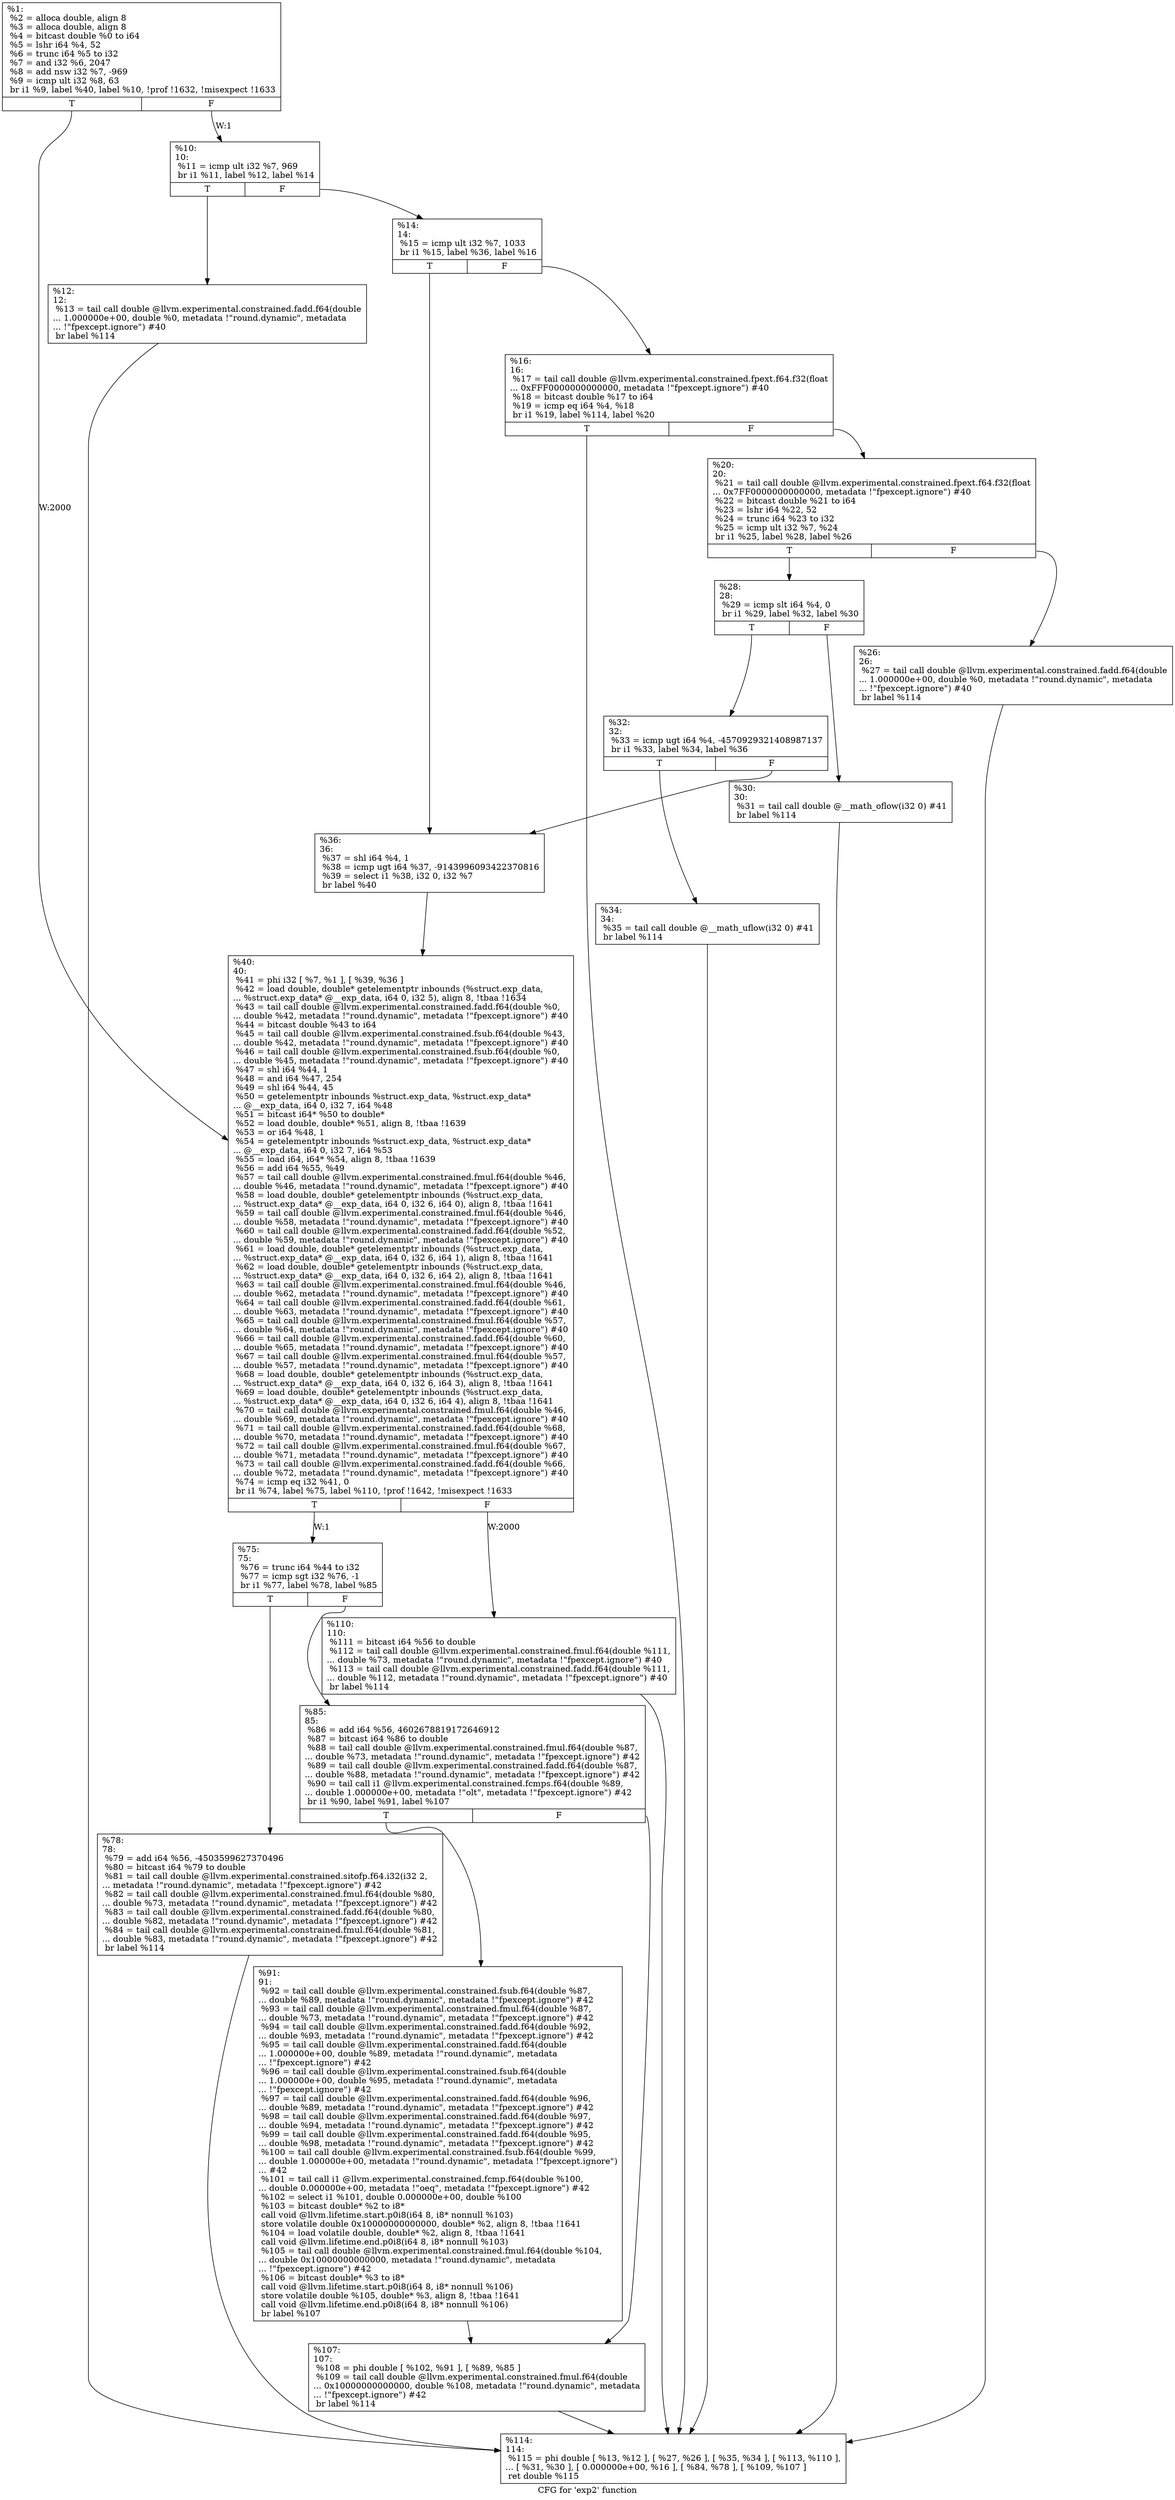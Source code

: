 digraph "CFG for 'exp2' function" {
	label="CFG for 'exp2' function";

	Node0x1550cc0 [shape=record,label="{%1:\l  %2 = alloca double, align 8\l  %3 = alloca double, align 8\l  %4 = bitcast double %0 to i64\l  %5 = lshr i64 %4, 52\l  %6 = trunc i64 %5 to i32\l  %7 = and i32 %6, 2047\l  %8 = add nsw i32 %7, -969\l  %9 = icmp ult i32 %8, 63\l  br i1 %9, label %40, label %10, !prof !1632, !misexpect !1633\l|{<s0>T|<s1>F}}"];
	Node0x1550cc0:s0 -> Node0x1551160[label="W:2000"];
	Node0x1550cc0:s1 -> Node0x1550df0[label="W:1"];
	Node0x1550df0 [shape=record,label="{%10:\l10:                                               \l  %11 = icmp ult i32 %7, 969\l  br i1 %11, label %12, label %14\l|{<s0>T|<s1>F}}"];
	Node0x1550df0:s0 -> Node0x1550e40;
	Node0x1550df0:s1 -> Node0x1550e90;
	Node0x1550e40 [shape=record,label="{%12:\l12:                                               \l  %13 = tail call double @llvm.experimental.constrained.fadd.f64(double\l... 1.000000e+00, double %0, metadata !\"round.dynamic\", metadata\l... !\"fpexcept.ignore\") #40\l  br label %114\l}"];
	Node0x1550e40 -> Node0x1551390;
	Node0x1550e90 [shape=record,label="{%14:\l14:                                               \l  %15 = icmp ult i32 %7, 1033\l  br i1 %15, label %36, label %16\l|{<s0>T|<s1>F}}"];
	Node0x1550e90:s0 -> Node0x1551110;
	Node0x1550e90:s1 -> Node0x1550ee0;
	Node0x1550ee0 [shape=record,label="{%16:\l16:                                               \l  %17 = tail call double @llvm.experimental.constrained.fpext.f64.f32(float\l... 0xFFF0000000000000, metadata !\"fpexcept.ignore\") #40\l  %18 = bitcast double %17 to i64\l  %19 = icmp eq i64 %4, %18\l  br i1 %19, label %114, label %20\l|{<s0>T|<s1>F}}"];
	Node0x1550ee0:s0 -> Node0x1551390;
	Node0x1550ee0:s1 -> Node0x1550f30;
	Node0x1550f30 [shape=record,label="{%20:\l20:                                               \l  %21 = tail call double @llvm.experimental.constrained.fpext.f64.f32(float\l... 0x7FF0000000000000, metadata !\"fpexcept.ignore\") #40\l  %22 = bitcast double %21 to i64\l  %23 = lshr i64 %22, 52\l  %24 = trunc i64 %23 to i32\l  %25 = icmp ult i32 %7, %24\l  br i1 %25, label %28, label %26\l|{<s0>T|<s1>F}}"];
	Node0x1550f30:s0 -> Node0x1550fd0;
	Node0x1550f30:s1 -> Node0x1550f80;
	Node0x1550f80 [shape=record,label="{%26:\l26:                                               \l  %27 = tail call double @llvm.experimental.constrained.fadd.f64(double\l... 1.000000e+00, double %0, metadata !\"round.dynamic\", metadata\l... !\"fpexcept.ignore\") #40\l  br label %114\l}"];
	Node0x1550f80 -> Node0x1551390;
	Node0x1550fd0 [shape=record,label="{%28:\l28:                                               \l  %29 = icmp slt i64 %4, 0\l  br i1 %29, label %32, label %30\l|{<s0>T|<s1>F}}"];
	Node0x1550fd0:s0 -> Node0x1551070;
	Node0x1550fd0:s1 -> Node0x1551020;
	Node0x1551020 [shape=record,label="{%30:\l30:                                               \l  %31 = tail call double @__math_oflow(i32 0) #41\l  br label %114\l}"];
	Node0x1551020 -> Node0x1551390;
	Node0x1551070 [shape=record,label="{%32:\l32:                                               \l  %33 = icmp ugt i64 %4, -4570929321408987137\l  br i1 %33, label %34, label %36\l|{<s0>T|<s1>F}}"];
	Node0x1551070:s0 -> Node0x15510c0;
	Node0x1551070:s1 -> Node0x1551110;
	Node0x15510c0 [shape=record,label="{%34:\l34:                                               \l  %35 = tail call double @__math_uflow(i32 0) #41\l  br label %114\l}"];
	Node0x15510c0 -> Node0x1551390;
	Node0x1551110 [shape=record,label="{%36:\l36:                                               \l  %37 = shl i64 %4, 1\l  %38 = icmp ugt i64 %37, -9143996093422370816\l  %39 = select i1 %38, i32 0, i32 %7\l  br label %40\l}"];
	Node0x1551110 -> Node0x1551160;
	Node0x1551160 [shape=record,label="{%40:\l40:                                               \l  %41 = phi i32 [ %7, %1 ], [ %39, %36 ]\l  %42 = load double, double* getelementptr inbounds (%struct.exp_data,\l... %struct.exp_data* @__exp_data, i64 0, i32 5), align 8, !tbaa !1634\l  %43 = tail call double @llvm.experimental.constrained.fadd.f64(double %0,\l... double %42, metadata !\"round.dynamic\", metadata !\"fpexcept.ignore\") #40\l  %44 = bitcast double %43 to i64\l  %45 = tail call double @llvm.experimental.constrained.fsub.f64(double %43,\l... double %42, metadata !\"round.dynamic\", metadata !\"fpexcept.ignore\") #40\l  %46 = tail call double @llvm.experimental.constrained.fsub.f64(double %0,\l... double %45, metadata !\"round.dynamic\", metadata !\"fpexcept.ignore\") #40\l  %47 = shl i64 %44, 1\l  %48 = and i64 %47, 254\l  %49 = shl i64 %44, 45\l  %50 = getelementptr inbounds %struct.exp_data, %struct.exp_data*\l... @__exp_data, i64 0, i32 7, i64 %48\l  %51 = bitcast i64* %50 to double*\l  %52 = load double, double* %51, align 8, !tbaa !1639\l  %53 = or i64 %48, 1\l  %54 = getelementptr inbounds %struct.exp_data, %struct.exp_data*\l... @__exp_data, i64 0, i32 7, i64 %53\l  %55 = load i64, i64* %54, align 8, !tbaa !1639\l  %56 = add i64 %55, %49\l  %57 = tail call double @llvm.experimental.constrained.fmul.f64(double %46,\l... double %46, metadata !\"round.dynamic\", metadata !\"fpexcept.ignore\") #40\l  %58 = load double, double* getelementptr inbounds (%struct.exp_data,\l... %struct.exp_data* @__exp_data, i64 0, i32 6, i64 0), align 8, !tbaa !1641\l  %59 = tail call double @llvm.experimental.constrained.fmul.f64(double %46,\l... double %58, metadata !\"round.dynamic\", metadata !\"fpexcept.ignore\") #40\l  %60 = tail call double @llvm.experimental.constrained.fadd.f64(double %52,\l... double %59, metadata !\"round.dynamic\", metadata !\"fpexcept.ignore\") #40\l  %61 = load double, double* getelementptr inbounds (%struct.exp_data,\l... %struct.exp_data* @__exp_data, i64 0, i32 6, i64 1), align 8, !tbaa !1641\l  %62 = load double, double* getelementptr inbounds (%struct.exp_data,\l... %struct.exp_data* @__exp_data, i64 0, i32 6, i64 2), align 8, !tbaa !1641\l  %63 = tail call double @llvm.experimental.constrained.fmul.f64(double %46,\l... double %62, metadata !\"round.dynamic\", metadata !\"fpexcept.ignore\") #40\l  %64 = tail call double @llvm.experimental.constrained.fadd.f64(double %61,\l... double %63, metadata !\"round.dynamic\", metadata !\"fpexcept.ignore\") #40\l  %65 = tail call double @llvm.experimental.constrained.fmul.f64(double %57,\l... double %64, metadata !\"round.dynamic\", metadata !\"fpexcept.ignore\") #40\l  %66 = tail call double @llvm.experimental.constrained.fadd.f64(double %60,\l... double %65, metadata !\"round.dynamic\", metadata !\"fpexcept.ignore\") #40\l  %67 = tail call double @llvm.experimental.constrained.fmul.f64(double %57,\l... double %57, metadata !\"round.dynamic\", metadata !\"fpexcept.ignore\") #40\l  %68 = load double, double* getelementptr inbounds (%struct.exp_data,\l... %struct.exp_data* @__exp_data, i64 0, i32 6, i64 3), align 8, !tbaa !1641\l  %69 = load double, double* getelementptr inbounds (%struct.exp_data,\l... %struct.exp_data* @__exp_data, i64 0, i32 6, i64 4), align 8, !tbaa !1641\l  %70 = tail call double @llvm.experimental.constrained.fmul.f64(double %46,\l... double %69, metadata !\"round.dynamic\", metadata !\"fpexcept.ignore\") #40\l  %71 = tail call double @llvm.experimental.constrained.fadd.f64(double %68,\l... double %70, metadata !\"round.dynamic\", metadata !\"fpexcept.ignore\") #40\l  %72 = tail call double @llvm.experimental.constrained.fmul.f64(double %67,\l... double %71, metadata !\"round.dynamic\", metadata !\"fpexcept.ignore\") #40\l  %73 = tail call double @llvm.experimental.constrained.fadd.f64(double %66,\l... double %72, metadata !\"round.dynamic\", metadata !\"fpexcept.ignore\") #40\l  %74 = icmp eq i32 %41, 0\l  br i1 %74, label %75, label %110, !prof !1642, !misexpect !1633\l|{<s0>T|<s1>F}}"];
	Node0x1551160:s0 -> Node0x15511b0[label="W:1"];
	Node0x1551160:s1 -> Node0x1551340[label="W:2000"];
	Node0x15511b0 [shape=record,label="{%75:\l75:                                               \l  %76 = trunc i64 %44 to i32\l  %77 = icmp sgt i32 %76, -1\l  br i1 %77, label %78, label %85\l|{<s0>T|<s1>F}}"];
	Node0x15511b0:s0 -> Node0x1551200;
	Node0x15511b0:s1 -> Node0x1551250;
	Node0x1551200 [shape=record,label="{%78:\l78:                                               \l  %79 = add i64 %56, -4503599627370496\l  %80 = bitcast i64 %79 to double\l  %81 = tail call double @llvm.experimental.constrained.sitofp.f64.i32(i32 2,\l... metadata !\"round.dynamic\", metadata !\"fpexcept.ignore\") #42\l  %82 = tail call double @llvm.experimental.constrained.fmul.f64(double %80,\l... double %73, metadata !\"round.dynamic\", metadata !\"fpexcept.ignore\") #42\l  %83 = tail call double @llvm.experimental.constrained.fadd.f64(double %80,\l... double %82, metadata !\"round.dynamic\", metadata !\"fpexcept.ignore\") #42\l  %84 = tail call double @llvm.experimental.constrained.fmul.f64(double %81,\l... double %83, metadata !\"round.dynamic\", metadata !\"fpexcept.ignore\") #42\l  br label %114\l}"];
	Node0x1551200 -> Node0x1551390;
	Node0x1551250 [shape=record,label="{%85:\l85:                                               \l  %86 = add i64 %56, 4602678819172646912\l  %87 = bitcast i64 %86 to double\l  %88 = tail call double @llvm.experimental.constrained.fmul.f64(double %87,\l... double %73, metadata !\"round.dynamic\", metadata !\"fpexcept.ignore\") #42\l  %89 = tail call double @llvm.experimental.constrained.fadd.f64(double %87,\l... double %88, metadata !\"round.dynamic\", metadata !\"fpexcept.ignore\") #42\l  %90 = tail call i1 @llvm.experimental.constrained.fcmps.f64(double %89,\l... double 1.000000e+00, metadata !\"olt\", metadata !\"fpexcept.ignore\") #42\l  br i1 %90, label %91, label %107\l|{<s0>T|<s1>F}}"];
	Node0x1551250:s0 -> Node0x15512a0;
	Node0x1551250:s1 -> Node0x15512f0;
	Node0x15512a0 [shape=record,label="{%91:\l91:                                               \l  %92 = tail call double @llvm.experimental.constrained.fsub.f64(double %87,\l... double %89, metadata !\"round.dynamic\", metadata !\"fpexcept.ignore\") #42\l  %93 = tail call double @llvm.experimental.constrained.fmul.f64(double %87,\l... double %73, metadata !\"round.dynamic\", metadata !\"fpexcept.ignore\") #42\l  %94 = tail call double @llvm.experimental.constrained.fadd.f64(double %92,\l... double %93, metadata !\"round.dynamic\", metadata !\"fpexcept.ignore\") #42\l  %95 = tail call double @llvm.experimental.constrained.fadd.f64(double\l... 1.000000e+00, double %89, metadata !\"round.dynamic\", metadata\l... !\"fpexcept.ignore\") #42\l  %96 = tail call double @llvm.experimental.constrained.fsub.f64(double\l... 1.000000e+00, double %95, metadata !\"round.dynamic\", metadata\l... !\"fpexcept.ignore\") #42\l  %97 = tail call double @llvm.experimental.constrained.fadd.f64(double %96,\l... double %89, metadata !\"round.dynamic\", metadata !\"fpexcept.ignore\") #42\l  %98 = tail call double @llvm.experimental.constrained.fadd.f64(double %97,\l... double %94, metadata !\"round.dynamic\", metadata !\"fpexcept.ignore\") #42\l  %99 = tail call double @llvm.experimental.constrained.fadd.f64(double %95,\l... double %98, metadata !\"round.dynamic\", metadata !\"fpexcept.ignore\") #42\l  %100 = tail call double @llvm.experimental.constrained.fsub.f64(double %99,\l... double 1.000000e+00, metadata !\"round.dynamic\", metadata !\"fpexcept.ignore\")\l... #42\l  %101 = tail call i1 @llvm.experimental.constrained.fcmp.f64(double %100,\l... double 0.000000e+00, metadata !\"oeq\", metadata !\"fpexcept.ignore\") #42\l  %102 = select i1 %101, double 0.000000e+00, double %100\l  %103 = bitcast double* %2 to i8*\l  call void @llvm.lifetime.start.p0i8(i64 8, i8* nonnull %103)\l  store volatile double 0x10000000000000, double* %2, align 8, !tbaa !1641\l  %104 = load volatile double, double* %2, align 8, !tbaa !1641\l  call void @llvm.lifetime.end.p0i8(i64 8, i8* nonnull %103)\l  %105 = tail call double @llvm.experimental.constrained.fmul.f64(double %104,\l... double 0x10000000000000, metadata !\"round.dynamic\", metadata\l... !\"fpexcept.ignore\") #42\l  %106 = bitcast double* %3 to i8*\l  call void @llvm.lifetime.start.p0i8(i64 8, i8* nonnull %106)\l  store volatile double %105, double* %3, align 8, !tbaa !1641\l  call void @llvm.lifetime.end.p0i8(i64 8, i8* nonnull %106)\l  br label %107\l}"];
	Node0x15512a0 -> Node0x15512f0;
	Node0x15512f0 [shape=record,label="{%107:\l107:                                              \l  %108 = phi double [ %102, %91 ], [ %89, %85 ]\l  %109 = tail call double @llvm.experimental.constrained.fmul.f64(double\l... 0x10000000000000, double %108, metadata !\"round.dynamic\", metadata\l... !\"fpexcept.ignore\") #42\l  br label %114\l}"];
	Node0x15512f0 -> Node0x1551390;
	Node0x1551340 [shape=record,label="{%110:\l110:                                              \l  %111 = bitcast i64 %56 to double\l  %112 = tail call double @llvm.experimental.constrained.fmul.f64(double %111,\l... double %73, metadata !\"round.dynamic\", metadata !\"fpexcept.ignore\") #40\l  %113 = tail call double @llvm.experimental.constrained.fadd.f64(double %111,\l... double %112, metadata !\"round.dynamic\", metadata !\"fpexcept.ignore\") #40\l  br label %114\l}"];
	Node0x1551340 -> Node0x1551390;
	Node0x1551390 [shape=record,label="{%114:\l114:                                              \l  %115 = phi double [ %13, %12 ], [ %27, %26 ], [ %35, %34 ], [ %113, %110 ],\l... [ %31, %30 ], [ 0.000000e+00, %16 ], [ %84, %78 ], [ %109, %107 ]\l  ret double %115\l}"];
}
